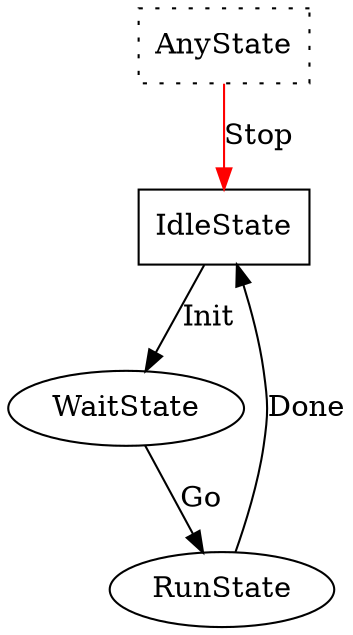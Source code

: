 digraph SomeStateMachineTransitions { graph [ dpi = 300 ]
    IdleState [shape=box];
    AnyState [shape=box] [style=dotted];
    IdleState -> WaitState [label=Init];
    WaitState -> RunState [label=Go];
    RunState -> IdleState [label=Done];

  AnyState -> IdleState [color=red] [label=Stop];



}
